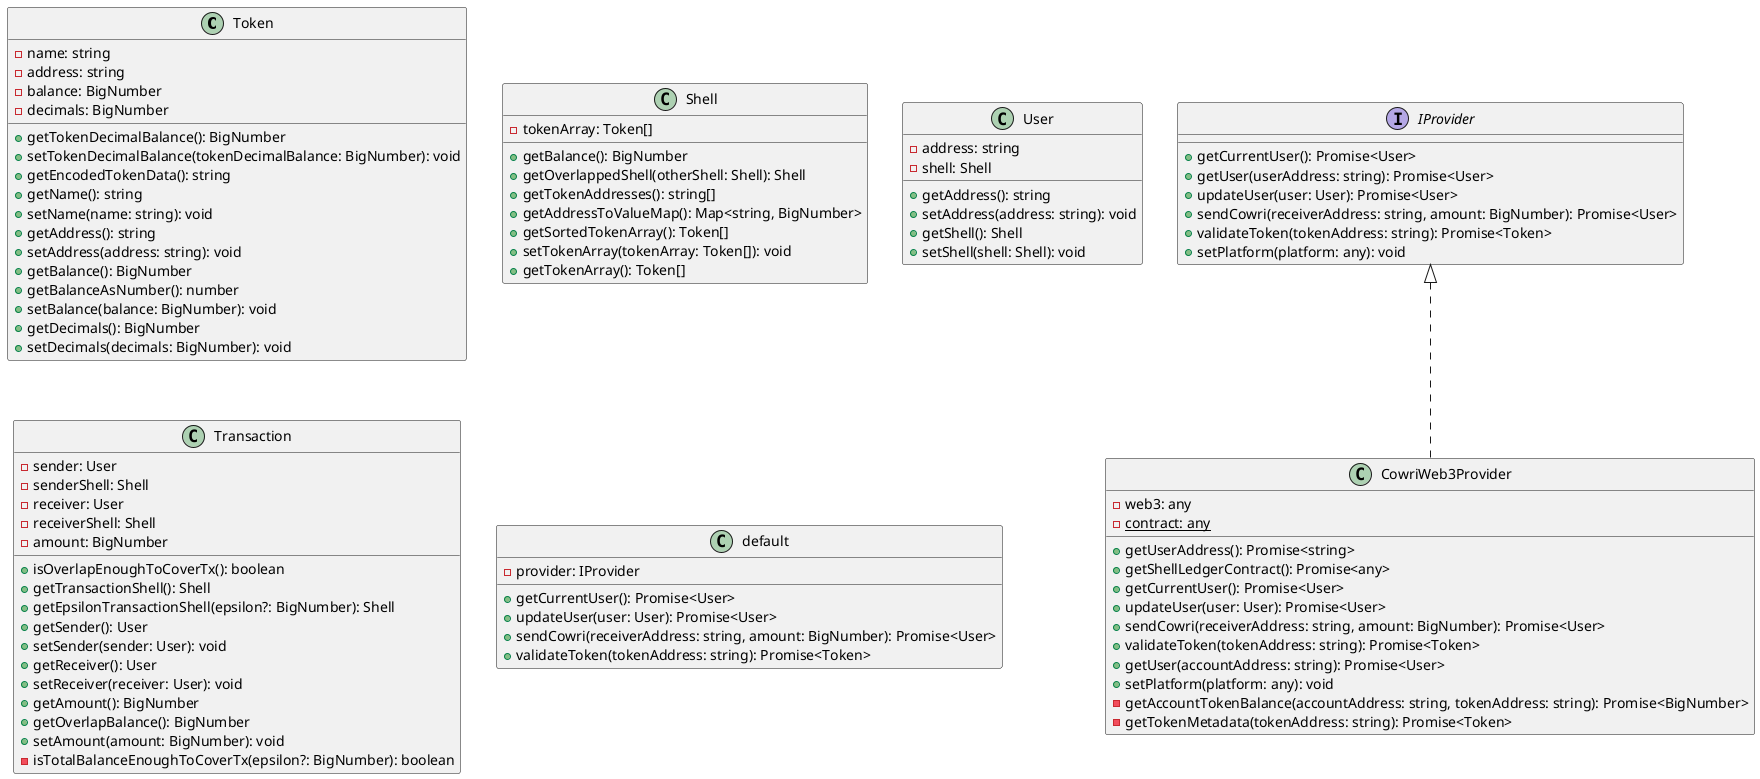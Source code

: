 @startuml
class Token {
    -name: string
    -address: string
    -balance: BigNumber
    -decimals: BigNumber
    +getTokenDecimalBalance(): BigNumber
    +setTokenDecimalBalance(tokenDecimalBalance: BigNumber): void
    +getEncodedTokenData(): string
    +getName(): string
    +setName(name: string): void
    +getAddress(): string
    +setAddress(address: string): void
    +getBalance(): BigNumber
    +getBalanceAsNumber(): number
    +setBalance(balance: BigNumber): void
    +getDecimals(): BigNumber
    +setDecimals(decimals: BigNumber): void
}
class Shell {
    -tokenArray: Token[]
    +getBalance(): BigNumber
    +getOverlappedShell(otherShell: Shell): Shell
    +getTokenAddresses(): string[]
    +getAddressToValueMap(): Map<string, BigNumber>
    +getSortedTokenArray(): Token[]
    +setTokenArray(tokenArray: Token[]): void
    +getTokenArray(): Token[]
}
class User {
    -address: string
    -shell: Shell
    +getAddress(): string
    +setAddress(address: string): void
    +getShell(): Shell
    +setShell(shell: Shell): void
}
interface IProvider {
    +getCurrentUser(): Promise<User>
    +getUser(userAddress: string): Promise<User>
    +updateUser(user: User): Promise<User>
    +sendCowri(receiverAddress: string, amount: BigNumber): Promise<User>
    +validateToken(tokenAddress: string): Promise<Token>
    +setPlatform(platform: any): void
}
class Transaction {
    -sender: User
    -senderShell: Shell
    -receiver: User
    -receiverShell: Shell
    -amount: BigNumber
    +isOverlapEnoughToCoverTx(): boolean
    +getTransactionShell(): Shell
    +getEpsilonTransactionShell(epsilon?: BigNumber): Shell
    +getSender(): User
    +setSender(sender: User): void
    +getReceiver(): User
    +setReceiver(receiver: User): void
    +getAmount(): BigNumber
    +getOverlapBalance(): BigNumber
    +setAmount(amount: BigNumber): void
    -isTotalBalanceEnoughToCoverTx(epsilon?: BigNumber): boolean
}
class CowriWeb3Provider implements IProvider {
    -web3: any
    +getUserAddress(): Promise<string>
    +getShellLedgerContract(): Promise<any>
    +getCurrentUser(): Promise<User>
    +updateUser(user: User): Promise<User>
    +sendCowri(receiverAddress: string, amount: BigNumber): Promise<User>
    +validateToken(tokenAddress: string): Promise<Token>
    +getUser(accountAddress: string): Promise<User>
    +setPlatform(platform: any): void
    -getAccountTokenBalance(accountAddress: string, tokenAddress: string): Promise<BigNumber>
    -getTokenMetadata(tokenAddress: string): Promise<Token>
    -{static} contract: any
}
class default {
    -provider: IProvider
    +getCurrentUser(): Promise<User>
    +updateUser(user: User): Promise<User>
    +sendCowri(receiverAddress: string, amount: BigNumber): Promise<User>
    +validateToken(tokenAddress: string): Promise<Token>
}
@enduml